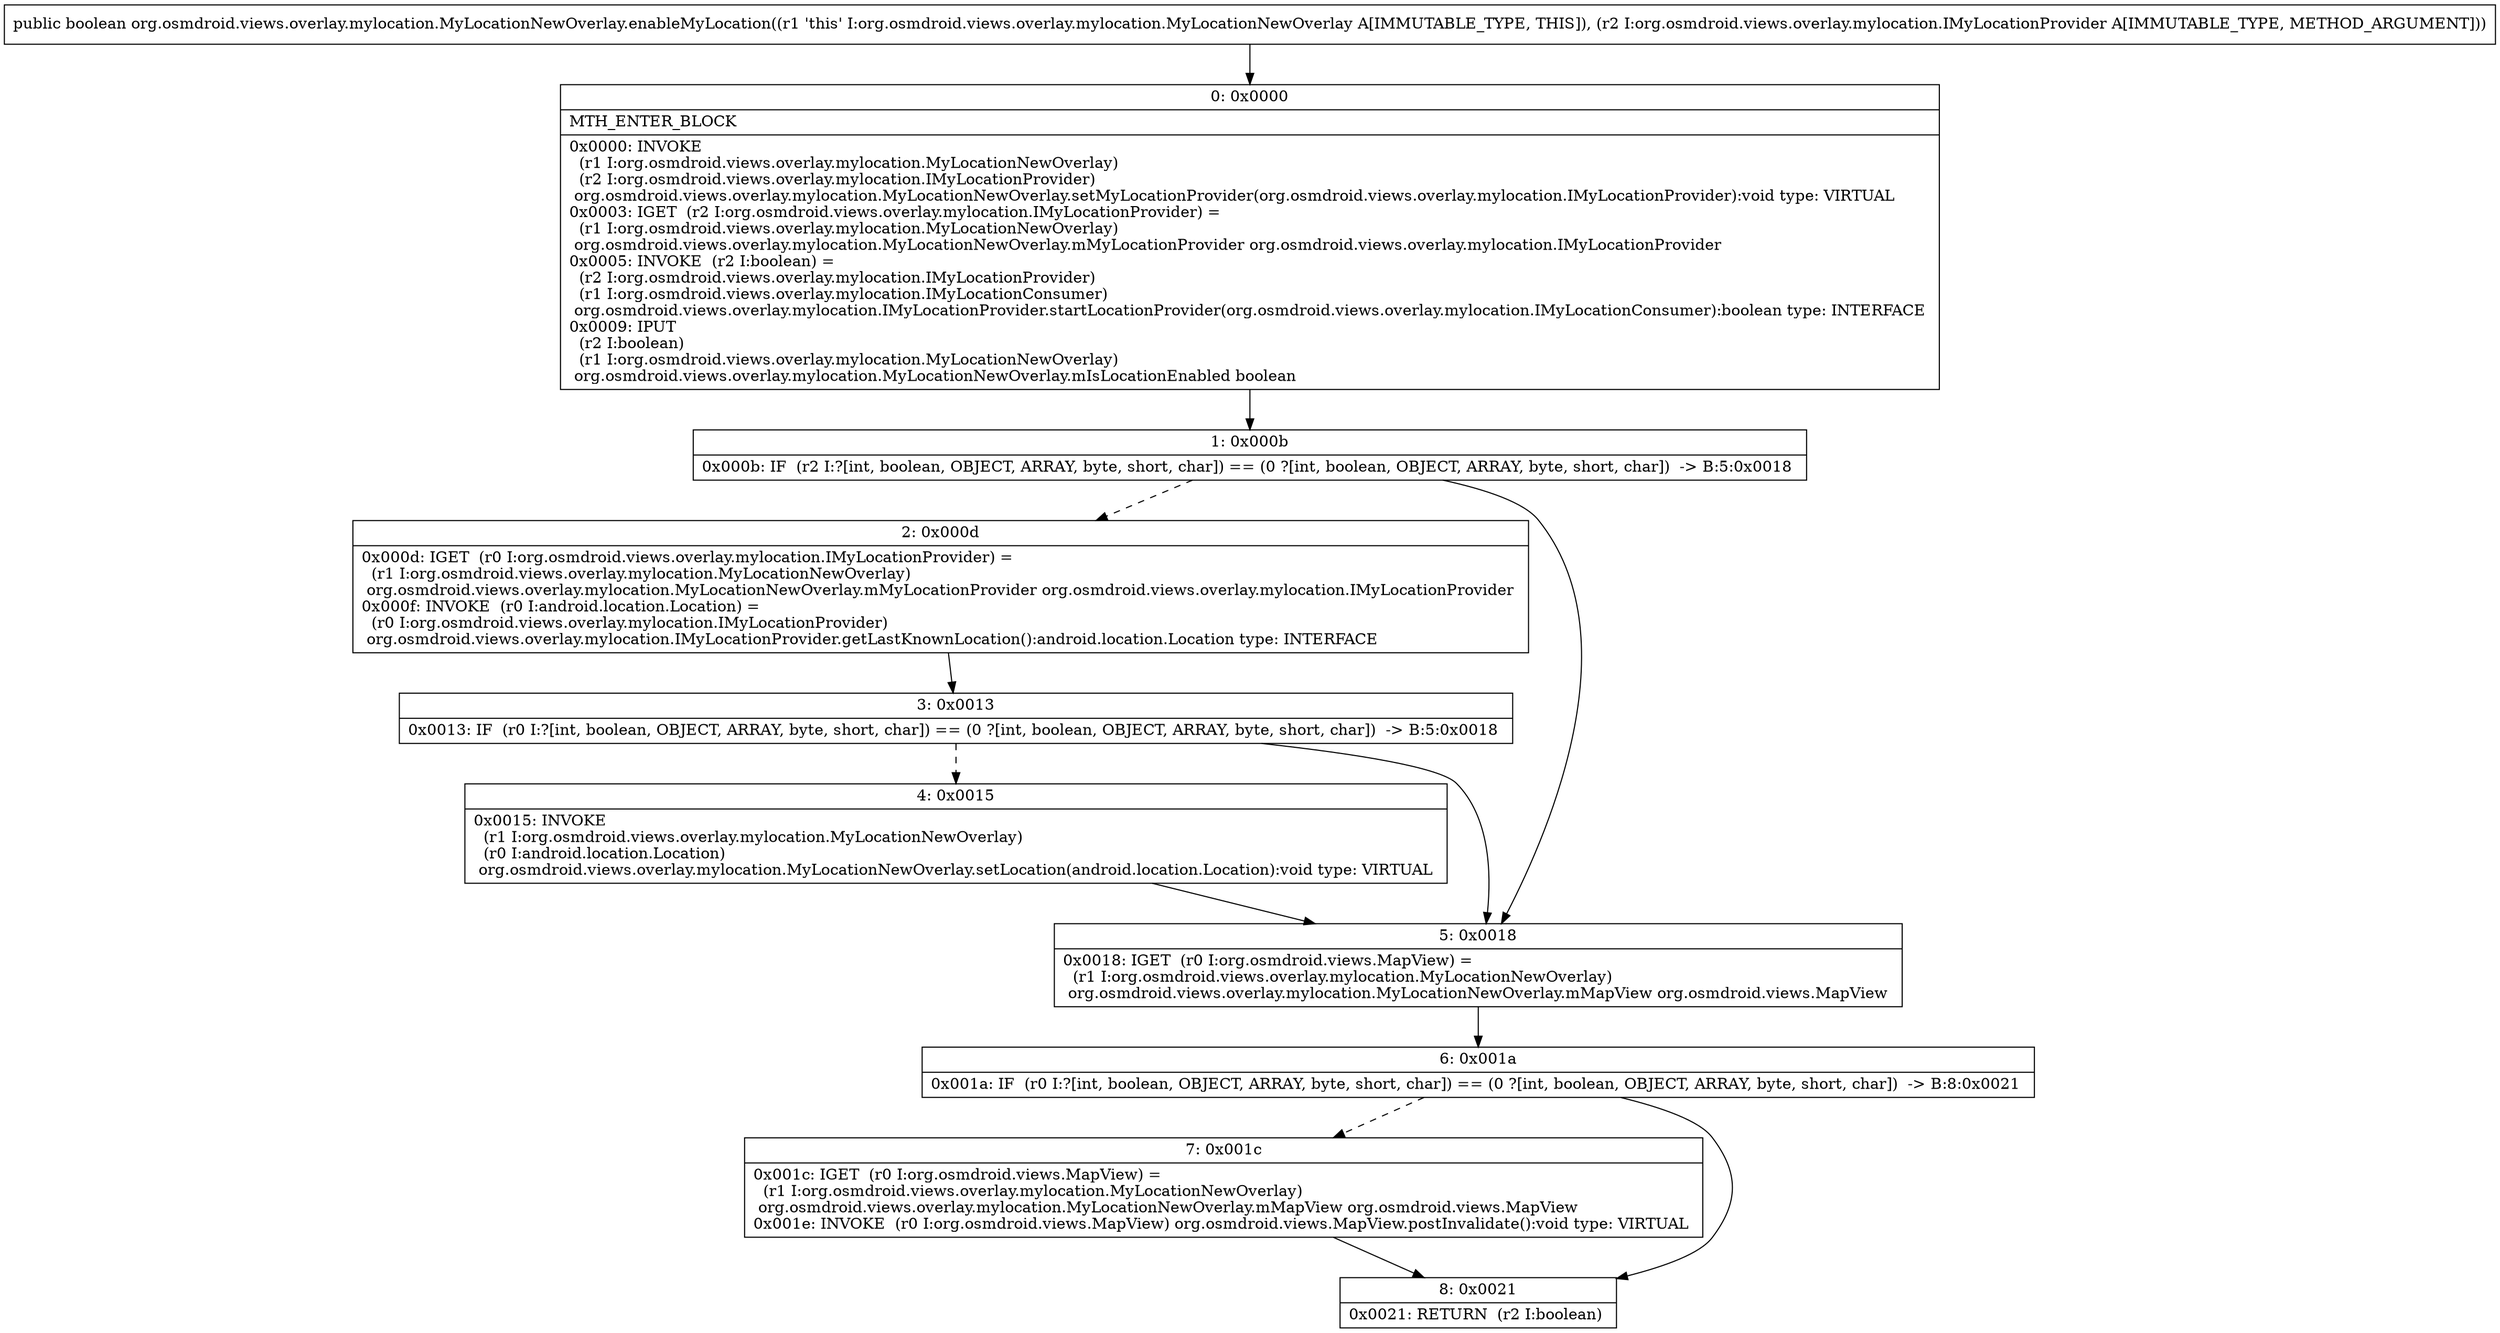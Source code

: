 digraph "CFG fororg.osmdroid.views.overlay.mylocation.MyLocationNewOverlay.enableMyLocation(Lorg\/osmdroid\/views\/overlay\/mylocation\/IMyLocationProvider;)Z" {
Node_0 [shape=record,label="{0\:\ 0x0000|MTH_ENTER_BLOCK\l|0x0000: INVOKE  \l  (r1 I:org.osmdroid.views.overlay.mylocation.MyLocationNewOverlay)\l  (r2 I:org.osmdroid.views.overlay.mylocation.IMyLocationProvider)\l org.osmdroid.views.overlay.mylocation.MyLocationNewOverlay.setMyLocationProvider(org.osmdroid.views.overlay.mylocation.IMyLocationProvider):void type: VIRTUAL \l0x0003: IGET  (r2 I:org.osmdroid.views.overlay.mylocation.IMyLocationProvider) = \l  (r1 I:org.osmdroid.views.overlay.mylocation.MyLocationNewOverlay)\l org.osmdroid.views.overlay.mylocation.MyLocationNewOverlay.mMyLocationProvider org.osmdroid.views.overlay.mylocation.IMyLocationProvider \l0x0005: INVOKE  (r2 I:boolean) = \l  (r2 I:org.osmdroid.views.overlay.mylocation.IMyLocationProvider)\l  (r1 I:org.osmdroid.views.overlay.mylocation.IMyLocationConsumer)\l org.osmdroid.views.overlay.mylocation.IMyLocationProvider.startLocationProvider(org.osmdroid.views.overlay.mylocation.IMyLocationConsumer):boolean type: INTERFACE \l0x0009: IPUT  \l  (r2 I:boolean)\l  (r1 I:org.osmdroid.views.overlay.mylocation.MyLocationNewOverlay)\l org.osmdroid.views.overlay.mylocation.MyLocationNewOverlay.mIsLocationEnabled boolean \l}"];
Node_1 [shape=record,label="{1\:\ 0x000b|0x000b: IF  (r2 I:?[int, boolean, OBJECT, ARRAY, byte, short, char]) == (0 ?[int, boolean, OBJECT, ARRAY, byte, short, char])  \-\> B:5:0x0018 \l}"];
Node_2 [shape=record,label="{2\:\ 0x000d|0x000d: IGET  (r0 I:org.osmdroid.views.overlay.mylocation.IMyLocationProvider) = \l  (r1 I:org.osmdroid.views.overlay.mylocation.MyLocationNewOverlay)\l org.osmdroid.views.overlay.mylocation.MyLocationNewOverlay.mMyLocationProvider org.osmdroid.views.overlay.mylocation.IMyLocationProvider \l0x000f: INVOKE  (r0 I:android.location.Location) = \l  (r0 I:org.osmdroid.views.overlay.mylocation.IMyLocationProvider)\l org.osmdroid.views.overlay.mylocation.IMyLocationProvider.getLastKnownLocation():android.location.Location type: INTERFACE \l}"];
Node_3 [shape=record,label="{3\:\ 0x0013|0x0013: IF  (r0 I:?[int, boolean, OBJECT, ARRAY, byte, short, char]) == (0 ?[int, boolean, OBJECT, ARRAY, byte, short, char])  \-\> B:5:0x0018 \l}"];
Node_4 [shape=record,label="{4\:\ 0x0015|0x0015: INVOKE  \l  (r1 I:org.osmdroid.views.overlay.mylocation.MyLocationNewOverlay)\l  (r0 I:android.location.Location)\l org.osmdroid.views.overlay.mylocation.MyLocationNewOverlay.setLocation(android.location.Location):void type: VIRTUAL \l}"];
Node_5 [shape=record,label="{5\:\ 0x0018|0x0018: IGET  (r0 I:org.osmdroid.views.MapView) = \l  (r1 I:org.osmdroid.views.overlay.mylocation.MyLocationNewOverlay)\l org.osmdroid.views.overlay.mylocation.MyLocationNewOverlay.mMapView org.osmdroid.views.MapView \l}"];
Node_6 [shape=record,label="{6\:\ 0x001a|0x001a: IF  (r0 I:?[int, boolean, OBJECT, ARRAY, byte, short, char]) == (0 ?[int, boolean, OBJECT, ARRAY, byte, short, char])  \-\> B:8:0x0021 \l}"];
Node_7 [shape=record,label="{7\:\ 0x001c|0x001c: IGET  (r0 I:org.osmdroid.views.MapView) = \l  (r1 I:org.osmdroid.views.overlay.mylocation.MyLocationNewOverlay)\l org.osmdroid.views.overlay.mylocation.MyLocationNewOverlay.mMapView org.osmdroid.views.MapView \l0x001e: INVOKE  (r0 I:org.osmdroid.views.MapView) org.osmdroid.views.MapView.postInvalidate():void type: VIRTUAL \l}"];
Node_8 [shape=record,label="{8\:\ 0x0021|0x0021: RETURN  (r2 I:boolean) \l}"];
MethodNode[shape=record,label="{public boolean org.osmdroid.views.overlay.mylocation.MyLocationNewOverlay.enableMyLocation((r1 'this' I:org.osmdroid.views.overlay.mylocation.MyLocationNewOverlay A[IMMUTABLE_TYPE, THIS]), (r2 I:org.osmdroid.views.overlay.mylocation.IMyLocationProvider A[IMMUTABLE_TYPE, METHOD_ARGUMENT])) }"];
MethodNode -> Node_0;
Node_0 -> Node_1;
Node_1 -> Node_2[style=dashed];
Node_1 -> Node_5;
Node_2 -> Node_3;
Node_3 -> Node_4[style=dashed];
Node_3 -> Node_5;
Node_4 -> Node_5;
Node_5 -> Node_6;
Node_6 -> Node_7[style=dashed];
Node_6 -> Node_8;
Node_7 -> Node_8;
}

